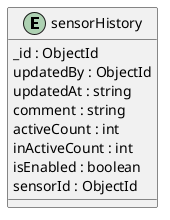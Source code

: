@startuml sensorHistory_Diagram

entity "sensorHistory" as sensorHistory {
  _id : ObjectId
  updatedBy : ObjectId
  updatedAt : string
  comment : string
  activeCount : int
  inActiveCount : int
  isEnabled : boolean
  sensorId : ObjectId
}

@enduml